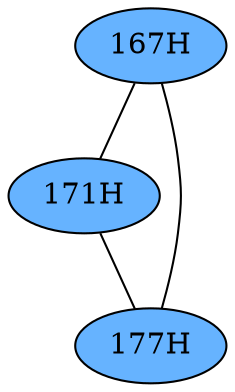 // The Round Table
graph {
	"167H" [fillcolor="#66B3FF" style=radial]
	"171H" [fillcolor="#66B3FF" style=radial]
	"167H" -- "171H" [penwidth=1]
	"167H" [fillcolor="#66B3FF" style=radial]
	"177H" [fillcolor="#66B3FF" style=radial]
	"167H" -- "177H" [penwidth=1]
	"171H" [fillcolor="#66B3FF" style=radial]
	"177H" [fillcolor="#66B3FF" style=radial]
	"171H" -- "177H" [penwidth=1]
}
